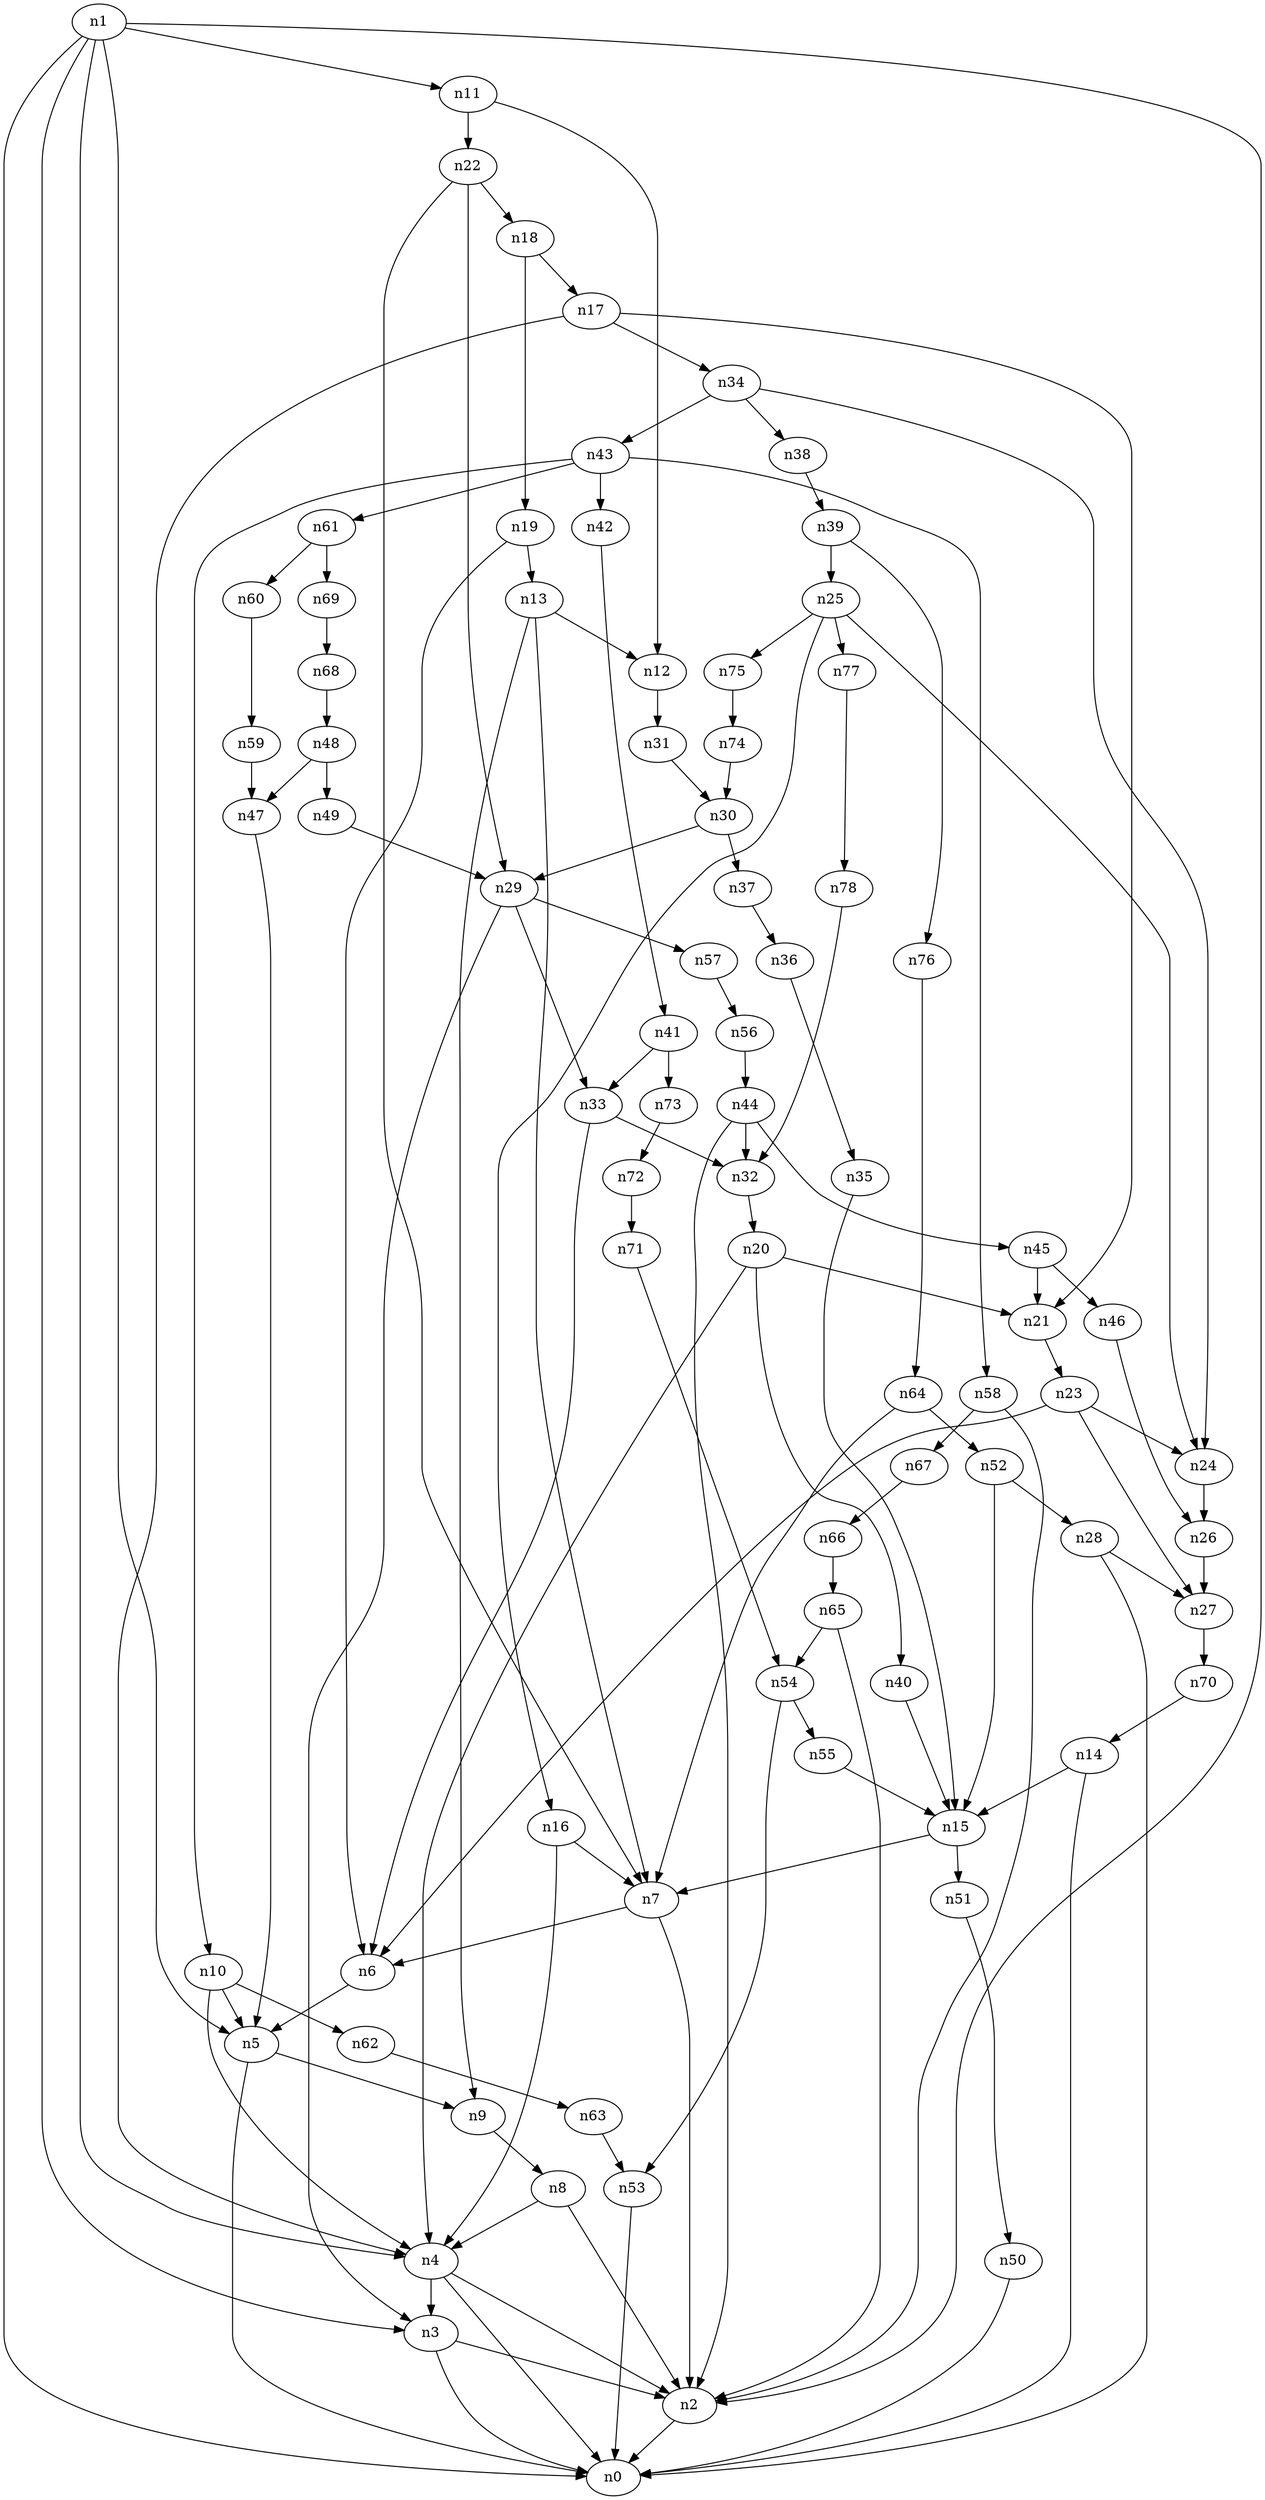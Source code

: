 digraph G {
	n1 -> n0	 [_graphml_id=e0];
	n1 -> n2	 [_graphml_id=e1];
	n1 -> n3	 [_graphml_id=e6];
	n1 -> n4	 [_graphml_id=e9];
	n1 -> n5	 [_graphml_id=e28];
	n1 -> n11	 [_graphml_id=e19];
	n2 -> n0	 [_graphml_id=e5];
	n3 -> n0	 [_graphml_id=e8];
	n3 -> n2	 [_graphml_id=e2];
	n4 -> n0	 [_graphml_id=e4];
	n4 -> n2	 [_graphml_id=e7];
	n4 -> n3	 [_graphml_id=e3];
	n5 -> n0	 [_graphml_id=e10];
	n5 -> n9	 [_graphml_id=e16];
	n6 -> n5	 [_graphml_id=e11];
	n7 -> n2	 [_graphml_id=e13];
	n7 -> n6	 [_graphml_id=e12];
	n8 -> n2	 [_graphml_id=e68];
	n8 -> n4	 [_graphml_id=e14];
	n9 -> n8	 [_graphml_id=e15];
	n10 -> n4	 [_graphml_id=e18];
	n10 -> n5	 [_graphml_id=e17];
	n10 -> n62	 [_graphml_id=e103];
	n11 -> n12	 [_graphml_id=e20];
	n11 -> n22	 [_graphml_id=e38];
	n12 -> n31	 [_graphml_id=e52];
	n13 -> n7	 [_graphml_id=e118];
	n13 -> n9	 [_graphml_id=e22];
	n13 -> n12	 [_graphml_id=e21];
	n14 -> n0	 [_graphml_id=e23];
	n14 -> n15	 [_graphml_id=e24];
	n15 -> n7	 [_graphml_id=e25];
	n15 -> n51	 [_graphml_id=e85];
	n16 -> n4	 [_graphml_id=e27];
	n16 -> n7	 [_graphml_id=e26];
	n17 -> n4	 [_graphml_id=e29];
	n17 -> n21	 [_graphml_id=e35];
	n17 -> n34	 [_graphml_id=e56];
	n18 -> n17	 [_graphml_id=e30];
	n18 -> n19	 [_graphml_id=e31];
	n19 -> n6	 [_graphml_id=e32];
	n19 -> n13	 [_graphml_id=e58];
	n20 -> n4	 [_graphml_id=e33];
	n20 -> n21	 [_graphml_id=e34];
	n20 -> n40	 [_graphml_id=e67];
	n21 -> n23	 [_graphml_id=e39];
	n22 -> n7	 [_graphml_id=e36];
	n22 -> n18	 [_graphml_id=e37];
	n22 -> n29	 [_graphml_id=e98];
	n23 -> n6	 [_graphml_id=e48];
	n23 -> n24	 [_graphml_id=e40];
	n23 -> n27	 [_graphml_id=e45];
	n24 -> n26	 [_graphml_id=e43];
	n25 -> n16	 [_graphml_id=e42];
	n25 -> n24	 [_graphml_id=e41];
	n25 -> n75	 [_graphml_id=e125];
	n25 -> n77	 [_graphml_id=e129];
	n26 -> n27	 [_graphml_id=e44];
	n27 -> n70	 [_graphml_id=e116];
	n28 -> n0	 [_graphml_id=e47];
	n28 -> n27	 [_graphml_id=e46];
	n29 -> n3	 [_graphml_id=e49];
	n29 -> n33	 [_graphml_id=e55];
	n29 -> n57	 [_graphml_id=e95];
	n30 -> n29	 [_graphml_id=e50];
	n30 -> n37	 [_graphml_id=e62];
	n31 -> n30	 [_graphml_id=e51];
	n32 -> n20	 [_graphml_id=e53];
	n33 -> n6	 [_graphml_id=e78];
	n33 -> n32	 [_graphml_id=e54];
	n34 -> n24	 [_graphml_id=e57];
	n34 -> n38	 [_graphml_id=e63];
	n34 -> n43	 [_graphml_id=e72];
	n35 -> n15	 [_graphml_id=e59];
	n36 -> n35	 [_graphml_id=e60];
	n37 -> n36	 [_graphml_id=e61];
	n38 -> n39	 [_graphml_id=e64];
	n39 -> n25	 [_graphml_id=e65];
	n39 -> n76	 [_graphml_id=e126];
	n40 -> n15	 [_graphml_id=e66];
	n41 -> n33	 [_graphml_id=e69];
	n41 -> n73	 [_graphml_id=e122];
	n42 -> n41	 [_graphml_id=e70];
	n43 -> n10	 [_graphml_id=e108];
	n43 -> n42	 [_graphml_id=e71];
	n43 -> n58	 [_graphml_id=e96];
	n43 -> n61	 [_graphml_id=e102];
	n44 -> n2	 [_graphml_id=e88];
	n44 -> n32	 [_graphml_id=e73];
	n44 -> n45	 [_graphml_id=e74];
	n45 -> n21	 [_graphml_id=e75];
	n45 -> n46	 [_graphml_id=e76];
	n46 -> n26	 [_graphml_id=e77];
	n47 -> n5	 [_graphml_id=e79];
	n48 -> n47	 [_graphml_id=e80];
	n48 -> n49	 [_graphml_id=e81];
	n49 -> n29	 [_graphml_id=e82];
	n50 -> n0	 [_graphml_id=e83];
	n51 -> n50	 [_graphml_id=e84];
	n52 -> n15	 [_graphml_id=e86];
	n52 -> n28	 [_graphml_id=e87];
	n53 -> n0	 [_graphml_id=e89];
	n54 -> n53	 [_graphml_id=e90];
	n54 -> n55	 [_graphml_id=e91];
	n55 -> n15	 [_graphml_id=e92];
	n56 -> n44	 [_graphml_id=e93];
	n57 -> n56	 [_graphml_id=e94];
	n58 -> n2	 [_graphml_id=e97];
	n58 -> n67	 [_graphml_id=e112];
	n59 -> n47	 [_graphml_id=e99];
	n60 -> n59	 [_graphml_id=e100];
	n61 -> n60	 [_graphml_id=e101];
	n61 -> n69	 [_graphml_id=e115];
	n62 -> n63	 [_graphml_id=e104];
	n63 -> n53	 [_graphml_id=e105];
	n64 -> n7	 [_graphml_id=e106];
	n64 -> n52	 [_graphml_id=e107];
	n65 -> n2	 [_graphml_id=e109];
	n65 -> n54	 [_graphml_id=e128];
	n66 -> n65	 [_graphml_id=e110];
	n67 -> n66	 [_graphml_id=e111];
	n68 -> n48	 [_graphml_id=e113];
	n69 -> n68	 [_graphml_id=e114];
	n70 -> n14	 [_graphml_id=e117];
	n71 -> n54	 [_graphml_id=e119];
	n72 -> n71	 [_graphml_id=e120];
	n73 -> n72	 [_graphml_id=e121];
	n74 -> n30	 [_graphml_id=e123];
	n75 -> n74	 [_graphml_id=e124];
	n76 -> n64	 [_graphml_id=e127];
	n77 -> n78	 [_graphml_id=e130];
	n78 -> n32	 [_graphml_id=e131];
}
